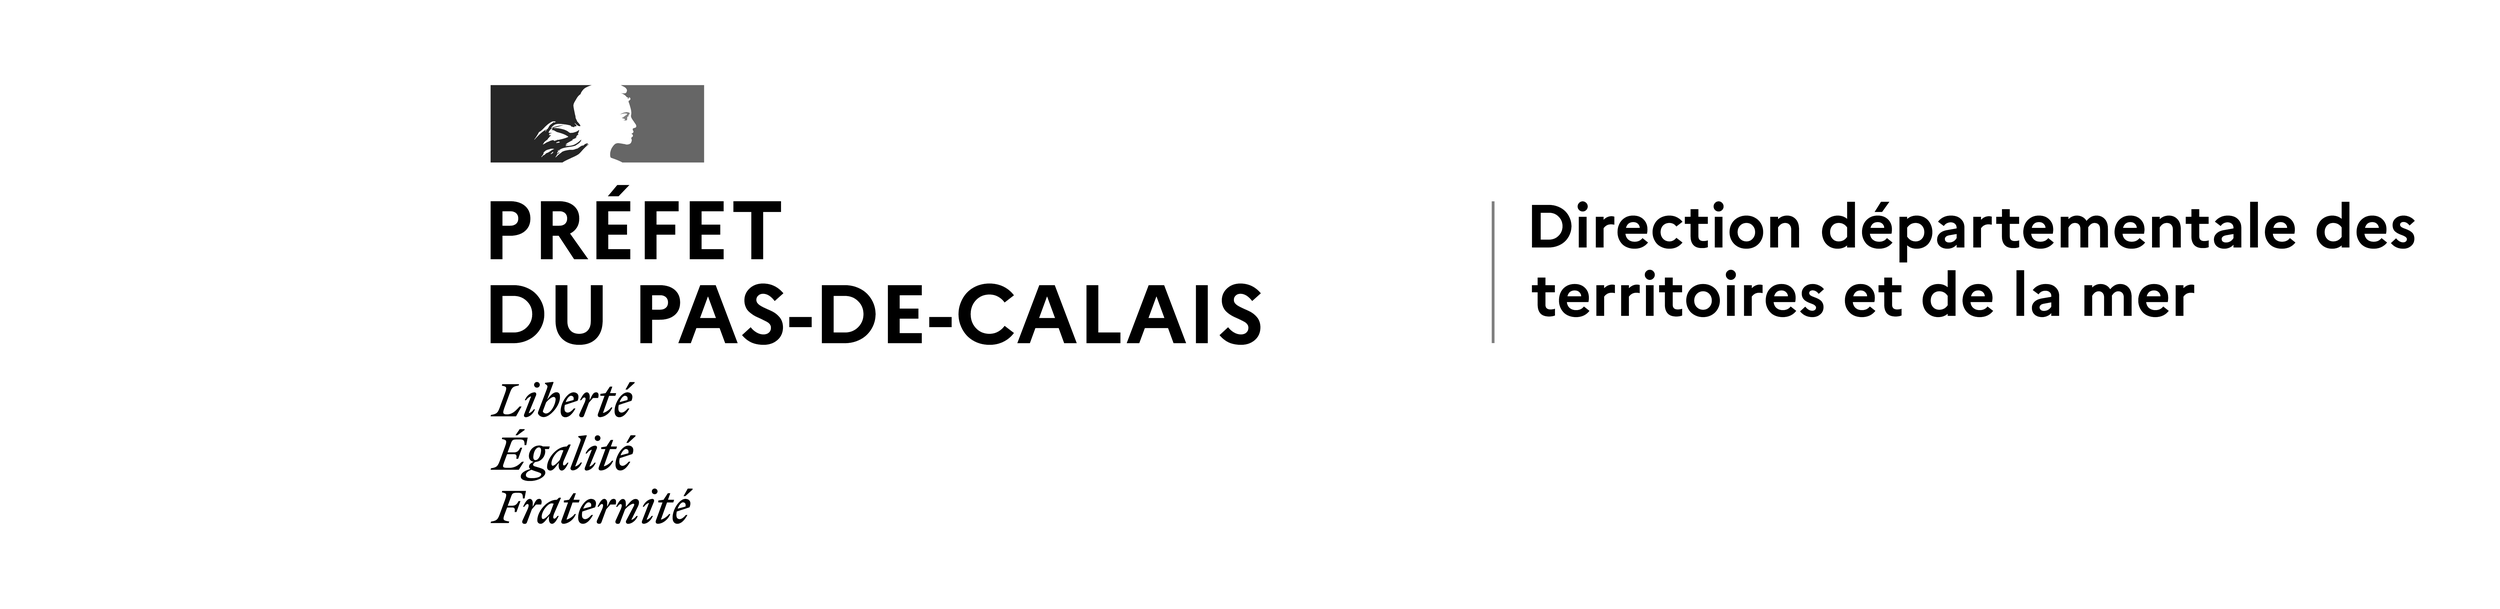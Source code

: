 \usetikzlibrary{svg.path}

% les couleurs de la marianne
\definecolor{bleumarianne}{gray}{.15}
\definecolor{rougemarianne}{gray}{.4}

\begin{tikzpicture}[x=1pt,y=1pt,yscale=-1]
    % -- fond --
    \fill[white] svg{M 0 0 H 2683.8 V 767 H 0 Z};
    % -- Marianne --
    \fill[bleumarianne] svg{M 214.5 188.4 C 215.6 187.3 216.7 186.2 217.7 185 C 219.7 182.7 221.7 180.6 224 178.6 C 224.7 178 225.4 177.4 226.1 177 C 226.3 176.8 226.3 176.4 226.5 176.2 C 225.6 176.6 225 177.3 224 177.7 C 223.8 177.7 223.6 177.5 223.8 177.3 C 224.5 176.8 225.2 176.3 225.8 175.8 H 225.7 C 225.5 175.8 225.5 175.6 225.5 175.4 C 223 175 221.2 176.7 219.5 178.2 C 219.1 178.4 218.7 178 218.6 178 C 215.8 178.9 213.7 181.4 210.9 182.5 V 182.1 C 209.8 182.5 208.7 183.2 207.5 183.4 C 205.8 183.8 204.3 183.6 202.8 183.6 C 200.5 183.8 198.2 184.3 195.9 184.8 C 195.8 184.8 195.8 184.8 195.7 184.9 C 194.5 185.2 193.3 185.7 192.2 186.3 L 191.8 186.7 C 191.4 187.1 191 187.6 190.5 187.8 C 189.3 188.4 188.4 189.4 187.4 190.3 C 187.3 190.4 187.2 190.4 187.1 190.4 C 186.1 191.4 185.1 192.4 184.1 193.3 C 184 193.4 183.7 193.4 183.5 193.4 C 183.5 193.3 183.6 193.3 183.6 193.2 C 183.8 192.9 183.9 192.7 184.1 192.4 L 184.7 191.5 C 185 191.1 185.2 190.7 185.5 190.4 C 185.6 190.3 185.6 190.2 185.5 190.2 C 185.4 190.1 185.3 190.1 185.2 190.1 C 186.1 189.2 187.3 188.4 188.4 187.7 C 188.3 187.7 188.1 187.6 188.2 187.5 C 188.3 187.3 188.4 187.2 188.5 187 C 188.5 186.9 188.5 186.9 188.6 186.8 C 188.6 186.7 188.5 186.7 188.5 186.6 L 187.6 187.2 C 187.1 187.6 186.8 188.4 186.1 188.4 H 185.8 C 185.7 188.4 185.6 188.4 185.6 188.3 V 188.2 C 185.6 188.1 185.7 188.1 185.7 188 S 185.8 187.9 185.8 187.8 C 185.8 187.8 185.8 187.7 185.9 187.7 C 185.9 187.6 186 187.5 186 187.5 C 186 187.4 186.1 187.4 186.1 187.3 C 186.2 187.2 186.3 187 186.3 186.9 C 186.3 186.8 186.4 186.8 186.4 186.7 C 186.5 186.6 186.5 186.5 186.6 186.4 C 186.7 186.2 186.6 186.1 186.5 186.1 C 186.8 185.6 187.3 185.3 187.8 185 H 187.7 C 188.4 184.6 189.2 184.2 189.9 183.8 L 190.2 183.5 C 189.1 183.9 188.2 184.4 187.2 185 C 187.2 185 187 185.1 186.9 185.2 C 186.9 185.2 186.7 185.3 186.4 185 V 184.9 C 186.6 184.5 187.2 184.3 187.5 184 C 187.7 184 187.9 184 187.9 184.2 C 194 179.5 202.3 180.6 209.3 178.2 C 209.9 177.8 210.4 177.4 211 177.1 C 211.9 176.7 212.7 175.8 213.8 175.2 C 215.3 174.1 216.4 172.7 217 170.9 C 217 170.7 216.8 170.5 216.8 170.5 C 214.3 173.1 211.5 175.2 208.5 176.7 C 204.5 178.8 200.2 178.4 196 179 C 196.2 178.6 196.6 178.6 196.9 178.6 C 196.9 178 197.3 177.8 197.7 177.5 H 198.3 C 198.5 177.5 198.5 177.1 198.7 177.1 C 199.1 177.1 199.7 176.9 199.5 176.9 C 198.9 176.1 197.8 177.5 196.9 176.9 C 197.3 176.5 197.1 176 197.5 175.8 H 198.3 C 198.3 175.4 198.7 175 198.7 175 C 201.5 173.3 204.2 172 206.8 170.5 C 206.2 170.5 205.9 171.1 205.3 170.7 C 205.7 170.7 205.3 170.1 205.7 170.1 C 207.8 169.5 209.5 168.4 211.6 167.6 C 210.8 167.6 210.3 168.2 209.5 167.6 C 209.9 167.4 210.1 167 210.6 167 V 166.4 C 210.6 166.2 210.8 166.2 211 166.2 C 210.8 166.2 210.6 166 210.6 166 C 210.8 165.6 211.4 165.8 211.7 165.4 C 211.5 165.4 211.1 165.4 211.1 165.2 C 211.7 164.4 212.6 164.3 213.6 164.1 C 213.4 163.7 212.8 164.1 212.8 163.7 C 212.8 163.5 213 163.5 213.2 163.5 H 212.8 C 212.4 163.3 212.6 162.9 212.6 162.7 C 213.7 161.4 213.7 159.7 214.3 158.2 C 214.1 158.2 213.9 158.2 213.9 158 C 212 160.1 209 160.8 206.2 161.6 H 204.9 C 204 162 202.6 162 201.7 161.4 C 200.9 161 200.6 160.5 199.8 159.9 C 198.3 159 196.8 158.2 195.1 157.6 C 190.4 156.1 185.5 155.3 180.6 155.5 C 182.7 154.4 185 154.3 187.2 153.6 C 190.4 152.7 193.4 151.5 196.8 151.7 C 196.2 151.5 195.5 151.7 194.9 151.7 C 192.3 151.5 189.6 152.3 186.8 152.8 C 184.9 153.2 183.2 153.9 181.3 154.3 C 180.2 154.7 179.6 155.8 178.3 155.6 V 155 C 180.2 152.7 182.5 150.5 185.5 150.3 C 188.9 149.7 192.1 150.3 195.5 150.7 C 198 150.9 200.2 151.5 202.7 152 C 203.6 152 203.8 153.5 204.6 153.7 C 205.7 154.1 206.9 153.7 208 154.5 C 208 154.1 207.8 153.7 208 153.4 C 208.8 152.6 209.7 153.6 210.5 153.2 C 212 152.3 209.2 150.6 208.4 149.2 C 208.4 149 208.6 148.8 208.6 148.8 C 210.1 150.1 211.2 151.6 213.1 152.6 C 214 153 216.3 153.5 215.9 152.4 C 215 150.3 213.1 148.6 211.5 146.7 V 145.9 C 211.1 145.9 211.1 145.7 210.9 145.5 V 144.7 C 210.1 144.3 210.3 143.6 210 143 C 209.4 142.1 209.8 140.7 209.4 139.6 C 209 138.5 208.8 137.5 208.6 136.4 C 208 133.2 207.3 130.4 206.9 127.3 C 206.5 123.7 209 120.9 210.7 117.7 C 212 115.4 213.5 113.2 216 111.7 C 216.6 109.4 218.1 107.5 219.6 105.7 C 221.1 103.9 223.6 102.7 225.4 101.9 C 228 100.7 230.4 100 230.4 100 H 100 V 200 H 192.7 C 196.3 197.4 199.9 196.2 204.9 193.7 C 207.3 192.7 212.7 190.2 214.5 188.4 M 185.5 174.8 C 185.1 174.8 184.4 175 184.6 174.6 C 184.8 173.7 186.1 173.7 186.9 173.3 C 187.3 173.1 187.8 172.7 188.2 172.9 C 188.6 173.5 189.1 173.3 189.5 173.7 C 188.3 174.8 186.8 174.3 185.5 174.8 M 156.5 170.7 S 156.3 170.5 156.3 170.3 C 158.8 167.1 160.6 164.1 162.4 160.7 C 164.9 159.4 166.9 157.5 168.8 155.4 C 172 152 175.4 149 179.4 147.1 C 180.9 146.5 182.8 146.7 184.3 147.3 C 183.7 148.1 182.8 147.9 182 148.4 C 181.8 148.4 181.6 148.4 181.4 148.2 C 181.6 148 181.6 147.8 181.6 147.6 C 179.7 149.7 177.1 150.6 175.6 153.1 C 174.5 155 173.7 157.4 171.3 158 C 170.5 158.2 171.5 157.4 171.1 157.6 C 165.2 161.2 161.1 165.6 156.5 170.7 M 172.2 158.2 C 172 158.6 171.8 158.6 171.6 159 C 171.4 159.4 171.2 159.6 170.8 159.8 C 170.6 159.8 170.4 159.8 170.4 159.6 C 170.6 158.8 171.2 158.1 171.9 157.9 C 172.2 157.8 172.2 158 172.2 158.2 M 181 186.5 C 180.9 186.7 180.7 186.9 180.5 187.1 C 180.7 187.1 180.9 187.3 180.7 187.4 C 180.3 187.8 179.8 188.2 179.3 188.4 H 179 C 178.8 188.6 178.5 188.8 178.3 189.1 C 178.1 189.3 177 189.2 177.3 188.9 C 177.8 188.5 178.2 188 178.7 187.6 C 179 187.4 179.3 187.1 179.5 186.8 C 179.6 186.6 179.7 186.5 179.9 186.4 C 180.2 186.2 181.2 186.1 181 186.5 M 177.6 185 C 176.8 185.5 176.1 186 175.4 186.5 C 174.6 187 173.7 187.3 172.9 187.7 C 172.8 187.6 172.7 187.6 172.6 187.6 C 171.9 188 171.3 188.5 170.7 189.1 L 170.4 189.4 L 170.1 189.7 L 169.7 190.1 C 169.6 190.2 169.6 190.3 169.4 190.4 C 169.3 190.5 169 190.5 169 190.3 C 168.9 190.4 168.8 190.4 168.7 190.5 C 168.6 190.6 168.5 190.6 168.4 190.7 H 168.2 C 168 190.9 167.7 191.1 167.5 191.3 C 167.1 191.7 166.7 192 166.4 192.5 V 192.6 L 166.3 192.7 S 166.3 192.8 166.2 192.8 C 166.2 192.9 166.1 192.9 166.1 193 C 166.1 193 166 193.1 165.9 193.1 L 165.8 193 S 165.8 192.9 165.7 192.9 C 165.6 192.8 165.6 192.7 165.5 192.6 V 192.5 C 165.7 192.3 165.9 192.1 166.1 191.8 C 166.2 191.7 166.2 191.6 166.3 191.6 C 166.4 191.5 166.5 191.3 166.6 191.2 C 166.6 191.1 166.7 191.1 166.7 191 C 166.9 190.7 167.1 190.5 167.3 190.2 L 167.4 190.1 C 167.5 190 167.6 189.8 167.7 189.7 S 167.8 189.5 167.9 189.3 V 189.2 C 168 189 168 188.9 168.1 188.8 V 188.7 C 168.1 188.6 168.1 188.6 168.2 188.5 C 168.2 188.4 168.2 188.3 168.3 188.2 V 188.1 C 168.5 187.7 168.8 187.4 169.1 187.1 H 169 C 168.7 187.3 168.5 187.5 168.3 187.7 C 168.1 187.9 167.7 187.6 168 187.4 C 168.2 187.3 168.3 187.1 168.4 187 C 168.7 186.7 169 186.3 169.4 186 C 169.6 185.8 169.8 185.7 170 185.6 L 170.1 185.5 C 170.2 185.3 170.4 185.2 170.5 185 C 172.3 183.3 175.4 183.3 177.7 182.2 C 178.6 181.8 179.8 182.4 180.7 182.2 C 181.3 182.2 181.8 182.2 182.4 182.6 C 180.7 182.9 179.2 184 177.6 185 M 181.5 171.8 C 181.3 171.6 182.1 171.8 182.3 171.4 H 180.8 C 180.6 171.4 180.6 171.2 180.6 171 C 179.7 171.2 178.5 171.6 177.6 171.8 C 176.3 172.2 175.1 173.1 173.6 173.5 C 171.5 174.3 169.8 176 167.6 176.7 C 167.4 176.7 167.4 176.5 167.4 176.3 C 167.6 175.7 168.3 175.5 168.7 175 C 168.7 174.8 168.7 174.6 168.5 174.6 C 170 172.5 172.1 171.4 174 169.7 V 169.1 C 174.6 168.3 175.5 168 175.9 167 C 176.1 166.4 176.9 165.7 177.8 165.3 C 177.6 165.1 177.2 165.1 177.2 164.7 C 176.4 164.7 175.7 165.1 174.9 164.5 C 175.3 164.2 175.7 164 176.1 163.8 C 175.9 163.8 175.8 163.7 175.7 163.5 C 175.5 163.1 176.1 162.7 176.6 162.6 C 177.4 162.4 178.3 162.4 178.9 161.8 C 177.6 161.6 176.1 162.2 174.7 161.4 C 175.6 158.9 177.2 156.9 179.4 155.7 C 179.6 155.7 180 155.7 180 155.9 C 180 156.8 179.4 157.6 178.5 157.8 C 180 158.2 181.5 158.2 183 158.9 C 182.8 159.3 182.4 159.1 182.2 159.1 C 183.1 159.7 184.3 159.3 185.2 160 C 184.6 160.6 184.1 160 183.5 160 C 189.4 161.7 195.6 163 200.5 166.8 C 196.3 168.9 192 169.8 187.5 170.8 C 186.9 170.8 186.6 170.8 186 170.6 C 186 170.8 186 171.2 185.8 171.2 C 185 171.2 184.5 171.2 183.9 171.6 C 183.2 172.2 182.1 172.4 181.5 171.8};
    \fill[rougemarianne] svg{M 375.5 100 H 268.1 S 268.3 100 269.1 100.5 C 270 101 271.1 101.6 271.8 101.9 C 273.2 102.6 274.5 103.5 275.4 104.9 C 275.8 105.5 276.3 106.6 276 107.4 C 275.6 108.3 275.4 109.9 274.5 110.2 C 273.4 110.8 271.9 110.8 270.5 110.6 C 269.7 110.6 269 110.4 268.2 110.2 C 271 111.3 273.7 112.7 275.6 115.3 C 275.8 115.7 276.5 115.9 277.3 115.9 C 277.5 115.9 277.5 116.3 277.5 116.5 C 277.1 116.9 276.7 117.1 276.9 117.6 H 277.5 C 278.4 117.2 278.3 115.3 279.6 115.9 C 280.5 116.5 280.9 117.8 280.4 118.7 C 279.6 119.5 278.9 120 278.1 120.6 C 277.9 121 277.9 121.5 278.1 121.9 C 278.7 122.7 278.9 123.4 279 124.2 C 279.6 125.5 279.8 127 280.3 128.4 C 281.1 131.2 281.8 134.1 281.6 136.9 C 281.6 138.4 280.8 139.7 281.4 141.2 C 281.8 142.7 282.7 143.8 283.5 145.2 C 284.3 146.3 285 147.1 285.6 148.2 C 286.7 150 288.8 151.9 287.9 154.1 C 287.3 155.4 285.3 155.2 283.9 156 C 282.8 156.9 283.7 158.5 284.3 159.4 C 285.2 161.1 283.2 162.2 281.8 162.8 C 282.2 163.4 282.9 163.2 283.1 163.6 C 283.3 164.5 284.2 165.1 283.7 166.1 C 282.9 167.2 280.7 167.8 281.8 169.5 C 282.6 170.8 282.1 172.3 281.6 173.7 C 281 175.4 279.5 176.2 278.2 176.5 C 277.1 176.9 275.7 176.9 274.6 176.7 C 274.2 176.5 273.8 176.3 273.5 176.3 C 270.3 175.9 267.1 175 263.9 175 C 263 175.2 262 175.4 261.3 175.7 C 260.4 176.3 259.7 177 259 177.7 C 258.9 177.9 258.7 178 258.6 178.2 C 258.5 178.3 258.4 178.4 258.4 178.5 L 258.2 178.7 C 257.6 179.4 257.2 180.1 256.7 180.9 C 256.7 181 256.6 181 256.6 181 C 256.6 181.1 256.5 181.2 256.4 181.3 C 255.8 182.4 255.3 183.6 255 184.8 C 253.7 189.1 254.3 192.8 255.2 193.7 C 255.4 193.9 261.4 195.8 265.6 197.7 C 267.6 198.6 268.9 199.2 270.1 200 H 375.6 V 100 Z};
    \fill[gray] svg{M 274.5 136.6 C 275.3 136.8 276.4 136.8 276.4 137.2 C 276 138.7 273.8 139.1 272.6 140.6 H 272 C 271.4 141 271.6 141.9 271.1 141.9 C 270.5 141.7 270 141.9 269.4 142.1 C 270.2 142.9 271.1 143.4 272.2 143.2 C 272.4 143.2 272.8 143.6 272.8 144 C 272.8 144 273 144 273.2 143.8 C 273.4 143.8 273.6 143.8 273.6 144 V 144.8 C 273 145.6 272.1 145.2 271.3 145.4 C 272.8 145.8 274.3 145.8 275.7 145.4 C 276.8 145 275.7 143.1 276.5 142.2 C 276.1 142.2 276.5 141.6 276.1 141.6 C 276.5 141.2 276.9 140.7 277.2 140.5 C 277.6 140.5 278.1 140.3 278.3 139.9 C 278.3 139.5 277.5 139.3 277.7 139 C 278.8 138.2 279.8 137.1 279.4 136 C 279.2 135.4 277.7 135.4 276.8 135 S 274.7 135 273.6 135.2 C 272.7 135.2 271.7 135.8 270.8 136 C 269.5 136.4 268.3 137.1 267.2 137.9 C 268.5 137.3 269.8 137.1 271.3 136.8 C 272.4 136.6 273.3 136.4 274.5 136.6};
    % -- PRÉFET DU PAS-DE-CALAIS --
    \fill svg{M 100 325 V 250 H 124.7 Q 137.1 250 144.2 256 Q 151.3 262 151.3 272.4 Q 151.3 282.7 144.2 288.7 Q 137.1 294.7 124.7 294.7 H 115.2 V 325 Z M 115.2 281.7 H 125.4 Q 130.2 281.7 133 279.2 T 135.7 272.2 Q 135.7 267.9 132.9 265.4 Q 130.2 263 125.4 263 H 115.2 Z M 164.9 325 V 250 H 187.8 Q 200.2 250 207.3 256 Q 214.4 262 214.4 272.4 Q 214.4 279.1 211.3 284 Q 208.2 289 202.5 291.8 L 226 325 H 207.8 L 187.9 294.7 H 180.1 V 325 Z M 180.1 281.7 H 188.7 Q 193.5 281.7 196.1 279.3 Q 198.8 276.8 198.8 272.2 Q 198.8 267.9 196.1 265.4 T 188.7 263 H 180.1 Z M 236.6 325 V 250 H 280.3 V 263 H 251.8 V 280.3 H 276 V 293.3 H 251.8 V 312 H 280.3 V 325 Z M 251.4 243.6 L 263.5 229.1 H 279.1 L 265.2 243.6 Z M 299 325 V 250 H 342.7 V 263 H 314.2 V 280.3 H 338.4 V 293.3 H 314.2 V 325 Z M 357.1 325 V 250 H 400.8 V 263 H 372.3 V 280.3 H 396.5 V 293.3 H 372.3 V 312 H 400.8 V 325 Z M 413.4 263.9 V 250 H 474.9 V 263.9 H 451.8 V 325 H 436.6 V 263.9 Z M 100 433.5 V 358.5 H 129.4 Q 138.2 358.5 145.7 361.5 Q 153.2 364.5 158.3 369.6 Q 163.4 374.8 166.4 381.6 Q 169.3 388.5 169.3 396 T 166.4 410.4 T 158.3 422.4 Q 153.2 427.5 145.7 430.5 Q 138.2 433.5 129.4 433.5 Z M 115.2 419.7 H 129.7 Q 140 419.7 146.8 412.9 Q 153.7 406 153.7 396 Q 153.7 385.9 146.8 379.2 Q 140 372.4 129.7 372.4 H 115.2 Z M 183.8 404.2 V 358.5 H 199.1 V 405.4 Q 199.1 412.9 203.1 417.2 Q 207.1 421.4 214.3 421.4 Q 221.3 421.4 225.3 417.2 Q 229.3 412.9 229.3 405.4 V 358.5 H 244.6 V 404.2 Q 244.6 418.9 236.5 427.3 T 214.2 435.6 Q 200.1 435.6 191.9 427.3 Q 183.8 418.9 183.8 404.2 Z M 293.3 433.5 V 358.5 H 318 Q 330.4 358.5 337.5 364.5 Q 344.6 370.5 344.6 380.9 Q 344.6 391.2 337.5 397.2 Q 330.4 403.2 318 403.2 H 308.5 V 433.5 Z M 308.5 390.2 H 318.7 Q 323.5 390.2 326.3 387.7 T 329 380.7 Q 329 376.4 326.2 373.9 Q 323.5 371.5 318.7 371.5 H 308.5 Z M 342.3 433.5 L 370.6 358.5 H 390.5 L 418.9 433.5 H 402.8 L 395.6 414 H 365.6 L 358.4 433.5 Z M 370.3 401 H 390.9 L 380.6 372.9 Z M 424.6 423.1 L 435.7 412.9 Q 439.1 417.3 443.4 419.7 Q 447.7 422.2 452.2 422.2 Q 456.7 422.2 459.3 419.8 Q 461.9 417.5 461.9 413.5 Q 461.9 411.1 460.5 409.1 Q 459 407.1 456.5 405.8 Q 454.1 404.5 451 403 Q 448 401.5 444.8 400.1 Q 441.6 398.8 438.5 396.7 T 433 392.3 Q 430.5 389.9 429.1 386.2 Q 427.6 382.6 427.6 378.1 Q 427.6 369 434.4 362.7 Q 441.2 356.4 451.6 356.4 Q 467.3 356.4 477.9 369 L 466.7 379 Q 459.5 369.6 451.7 369.6 Q 447.9 369.6 445.5 371.9 Q 443 374.1 443 377.5 Q 443 379.6 444.2 381.4 Q 445.4 383.1 447.4 384.5 Q 449.4 385.8 451.9 387.1 Q 454.5 388.3 457.3 389.6 Q 460.2 390.8 463 392.2 Q 465.9 393.6 468.5 395.6 Q 471 397.6 473 400 Q 475 402.3 476.2 405.7 Q 477.4 409.1 477.4 413.2 Q 477.2 423.4 470.1 429.5 Q 463 435.6 452.5 435.6 Q 443.3 435.6 436.5 432.5 Q 429.8 429.3 424.6 423.1 Z M 485.5 412.7 V 399.6 H 514.4 V 412.7 Z M 527.6 433.5 V 358.5 H 557.1 Q 565.8 358.5 573.3 361.5 Q 580.8 364.5 585.9 369.6 Q 591.1 374.8 594 381.6 Q 596.9 388.5 596.9 396 T 594 410.4 Q 591.1 417.2 585.9 422.4 Q 580.8 427.5 573.3 430.5 Q 565.8 433.5 557.1 433.5 Z M 542.8 419.7 H 557.3 Q 567.6 419.7 574.4 412.9 Q 581.3 406 581.3 396 Q 581.3 385.9 574.4 379.2 Q 567.6 372.4 557.3 372.4 H 542.8 Z M 612.8 433.5 V 358.5 H 656.5 V 371.5 H 628 V 388.8 H 652.2 V 401.8 H 628 V 420.5 H 656.5 V 433.5 Z M 666.2 412.7 V 399.6 H 695.1 V 412.7 Z M 707 411.3 Q 704 404 704 396 T 707 380.8 Q 709.9 373.5 715 368.1 Q 720.2 362.7 727.7 359.5 Q 735.2 356.4 743.9 356.4 Q 753.8 356.4 762 360.4 Q 770.2 364.5 775.5 371.6 L 763.5 380.9 Q 760.1 376.1 755.1 373.4 Q 750.1 370.6 743.9 370.6 Q 733.4 370.6 726.5 377.9 Q 719.7 385.2 719.7 396 T 726.5 414.1 Q 733.4 421.4 743.9 421.4 Q 750.1 421.4 755.1 418.6 T 763.5 411.1 L 775.5 420.3 Q 770.2 427.5 762 431.6 T 743.9 435.6 Q 735.2 435.6 727.7 432.5 Q 720.2 429.3 715 423.9 Q 709.9 418.5 707 411.3 Z M 779.9 433.5 L 808.3 358.5 H 828.2 L 856.6 433.5 H 840.4 L 833.3 414 H 803.2 L 796.1 433.5 Z M 808 401 H 828.6 L 818.3 372.9 Z M 869.2 433.5 V 358.5 H 884.5 V 419.7 H 913 V 433.5 Z M 921.1 433.5 L 949.5 358.5 H 969.4 L 997.8 433.5 H 981.6 L 974.5 414 H 944.5 L 937.3 433.5 Z M 949.2 401 H 969.8 L 959.5 372.9 Z M 1010.5 433.5 V 358.5 H 1025.7 V 433.5 Z M 1041 423.1 L 1052 412.9 Q 1055.4 417.3 1059.7 419.7 Q 1064 422.2 1068.6 422.2 Q 1073.1 422.2 1075.6 419.8 Q 1078.2 417.5 1078.2 413.5 Q 1078.2 411.1 1076.8 409.1 Q 1075.3 407.1 1072.9 405.8 Q 1070.5 404.5 1067.4 403 Q 1064.3 401.5 1061.1 400.1 T 1054.8 396.7 Q 1051.7 394.7 1049.3 392.3 Q 1046.9 389.9 1045.4 386.2 Q 1043.9 382.6 1043.9 378.1 Q 1043.9 369 1050.7 362.7 Q 1057.5 356.4 1067.9 356.4 Q 1083.6 356.4 1094.2 369 L 1083.1 379 Q 1075.8 369.6 1068 369.6 Q 1064.2 369.6 1061.8 371.9 Q 1059.4 374.1 1059.4 377.5 Q 1059.4 379.6 1060.5 381.4 Q 1061.7 383.1 1063.7 384.5 Q 1065.7 385.8 1068.3 387.1 Q 1070.8 388.3 1073.6 389.6 Q 1076.5 390.8 1079.3 392.2 Q 1082.2 393.6 1084.8 395.6 Q 1087.3 397.6 1089.3 400 Q 1091.3 402.3 1092.5 405.7 Q 1093.7 409.1 1093.7 413.2 Q 1093.5 423.4 1086.4 429.5 Q 1079.3 435.6 1068.8 435.6 Q 1059.6 435.6 1052.8 432.5 Q 1046.1 429.3 1041 423.1 Z};
    % -- ligne verticale --
    \draw[line width=3.5, color=gray] svg{M 1394.2 250 V 433.5};
    % -- DDTM --
    \fill svg{M 1444.3 309.8 V 254.8 H 1465.9 Q 1472.3 254.8 1477.8 257 Q 1483.3 259.2 1487.1 262.9 Q 1490.9 266.7 1493 271.7 Q 1495.2 276.8 1495.2 282.3 T 1493 292.9 Q 1490.9 297.9 1487.1 301.7 Q 1483.3 305.4 1477.8 307.6 Q 1472.3 309.8 1465.9 309.8 Z M 1455.5 299.7 H 1466.1 Q 1473.7 299.7 1478.6 294.7 Q 1483.7 289.7 1483.7 282.3 Q 1483.7 274.9 1478.6 269.9 Q 1473.7 264.9 1466.1 264.9 H 1455.5 Z M 1505.1 261.4 Q 1503.2 259.4 1503.2 256.8 T 1505.1 252.2 Q 1507.1 250.2 1509.7 250.2 T 1514.3 252.2 Q 1516.2 254.1 1516.2 256.8 T 1514.3 261.4 Q 1512.4 263.3 1509.7 263.3 T 1505.1 261.4 Z M 1504.7 309.8 V 270.2 H 1514.7 V 309.8 Z M 1526.7 309.8 V 270.2 H 1536.7 V 274.1 Q 1541.2 269.4 1547.1 269.4 Q 1548.8 269.4 1550.6 270 V 280.4 Q 1548.3 279.9 1546.2 279.9 Q 1542.8 279.9 1540.4 281.4 Q 1538 282.9 1536.7 285 V 309.8 Z M 1554.7 290 Q 1554.7 284.1 1557.1 279.3 Q 1559.4 274.5 1564.1 271.5 T 1575.1 268.6 Q 1583.3 268.6 1588.3 273.6 Q 1593.3 278.6 1593.3 286.4 Q 1593.3 289.4 1592.7 292 H 1564.9 Q 1565.4 296.9 1568.6 299.7 Q 1571.8 302.4 1576.9 302.4 Q 1580.1 302.4 1582.7 301.2 Q 1585.3 299.9 1586.9 297.7 L 1594 303.4 Q 1591.2 307.1 1586.7 309.3 Q 1582.2 311.4 1576.7 311.4 Q 1571.6 311.4 1567.4 309.7 Q 1563.1 308 1560.4 305.1 Q 1557.7 302.1 1556.2 298.3 Q 1554.7 294.4 1554.7 290 Z M 1565.6 284.5 H 1583.4 Q 1583.3 281.4 1581.1 279.2 Q 1578.8 277 1575.1 277 Q 1567.5 277 1565.6 284.5 Z M 1601.4 298.2 Q 1599.9 294.4 1599.9 290 Q 1599.9 285.7 1601.4 281.8 Q 1602.9 277.9 1605.6 275 Q 1608.4 272 1612.6 270.3 Q 1616.7 268.6 1621.7 268.6 Q 1627 268.6 1631.3 270.8 Q 1635.6 272.9 1638.5 276.6 L 1630.6 282.7 Q 1627.4 278.1 1621.6 278.1 Q 1616.7 278.1 1613.4 281.4 Q 1610.3 284.8 1610.3 290 Q 1610.3 295.2 1613.5 298.6 Q 1616.7 302 1621.7 302 Q 1624.5 302 1626.8 300.7 Q 1629.1 299.5 1630.6 297.3 L 1638.5 303.4 Q 1635.6 307.1 1631.3 309.3 Q 1627 311.4 1621.7 311.4 Q 1616.7 311.4 1612.6 309.7 Q 1608.4 308 1605.6 305.1 Q 1602.9 302.1 1601.4 298.2 Z M 1641.6 279.3 V 270.2 H 1649 V 260.3 H 1659.1 V 270.2 H 1671.2 V 279.3 H 1659.1 V 295.4 Q 1659.1 301.5 1665.4 301.5 Q 1669.1 301.5 1671.3 300.6 V 309.4 Q 1668.6 310.6 1663.6 310.6 Q 1656.3 310.6 1652.7 306.7 Q 1649 302.7 1649 295.4 V 279.3 Z M 1680.6 261.4 Q 1678.7 259.4 1678.7 256.8 T 1680.6 252.2 Q 1682.5 250.2 1685.2 250.2 Q 1687.8 250.2 1689.7 252.2 Q 1691.6 254.1 1691.6 256.8 T 1689.7 261.4 Q 1687.8 263.3 1685.2 263.3 Q 1682.5 263.3 1680.6 261.4 Z M 1680.2 309.8 V 270.2 H 1690.2 V 309.8 Z M 1702 300.8 Q 1699.3 295.9 1699.3 290 T 1702 279.2 Q 1704.7 274.3 1709.7 271.5 Q 1714.7 268.6 1721 268.6 Q 1727.3 268.6 1732.3 271.5 Q 1737.3 274.3 1740 279.2 Q 1742.7 284.1 1742.7 290 T 1740 300.8 Q 1737.3 305.7 1732.3 308.6 Q 1727.3 311.4 1721 311.4 Q 1714.7 311.4 1709.7 308.6 Q 1704.7 305.7 1702 300.8 Z M 1712.9 281.5 Q 1709.7 284.8 1709.7 290 T 1712.9 298.6 Q 1716.2 302 1721.2 302 Q 1726 302 1729.1 298.5 Q 1732.3 295.1 1732.3 290 Q 1732.3 284.8 1729.1 281.5 Q 1726 278.1 1721.2 278.1 Q 1716.2 278.1 1712.9 281.5 Z M 1751.9 309.8 V 270.2 H 1761.9 V 273.3 Q 1766.8 268.6 1773.6 268.6 Q 1780.3 268.6 1784.7 273.2 Q 1789 277.8 1789 286.3 V 309.8 H 1778.9 V 286.6 Q 1778.9 282.7 1776.8 280.4 Q 1774.7 278.1 1771.1 278.1 Q 1765.4 278.1 1761.9 283.9 V 309.8 Z M 1821.1 300.7 Q 1818.7 295.8 1818.7 290 T 1821.1 279.4 Q 1823.4 274.5 1828.1 271.6 T 1838.8 268.6 Q 1846.2 268.6 1851.1 272.9 V 250.8 H 1861.2 V 309.8 H 1851.1 V 307.1 Q 1846.1 311.4 1838.8 311.4 Q 1832.7 311.4 1828.1 308.5 Q 1823.4 305.5 1821.1 300.7 Z M 1832.2 281.4 Q 1829.1 284.8 1829.1 290 T 1832.2 298.6 Q 1835.2 302 1840.2 302 Q 1847.1 302 1851.1 296.1 V 283.9 Q 1847.1 278.1 1840.2 278.1 Q 1835.2 278.1 1832.2 281.4 Z M 1870.3 290 Q 1870.3 284.1 1872.6 279.3 Q 1875 274.5 1879.7 271.5 T 1890.7 268.6 Q 1898.8 268.6 1903.9 273.6 Q 1908.9 278.6 1908.9 286.4 Q 1908.9 289.4 1908.3 292 H 1880.5 Q 1881 296.9 1884.2 299.7 Q 1887.4 302.4 1892.5 302.4 Q 1895.7 302.4 1898.3 301.2 Q 1900.9 299.9 1902.5 297.7 L 1909.6 303.4 Q 1906.8 307.1 1902.3 309.3 Q 1897.8 311.4 1892.3 311.4 Q 1887.2 311.4 1882.9 309.7 Q 1878.7 308 1876 305.1 Q 1873.3 302.1 1871.8 298.3 Q 1870.3 294.4 1870.3 290 Z M 1881.2 284.5 H 1899 Q 1898.9 281.4 1896.7 279.2 Q 1894.4 277 1890.7 277 Q 1883.1 277 1881.2 284.5 Z M 1886.6 263.9 L 1894.8 250.8 H 1905.6 L 1896.2 263.9 Z M 1918.6 329.2 V 270.2 H 1928.6 V 273 Q 1933.5 268.6 1940.9 268.6 Q 1945.5 268.6 1949.4 270.3 Q 1953.2 272 1955.8 275 Q 1958.3 277.9 1959.7 281.8 Q 1961.1 285.7 1961.1 290 Q 1961.1 294.3 1959.7 298.2 Q 1958.3 302.1 1955.8 305.1 Q 1953.2 308 1949.4 309.7 Q 1945.5 311.4 1940.9 311.4 Q 1933.5 311.4 1928.6 307 V 329.2 Z M 1928.6 296.1 L 1928.7 296 Q 1932.7 302 1939.5 302 Q 1944.5 302 1947.6 298.6 Q 1950.7 295.2 1950.7 290 T 1947.6 281.5 Q 1944.5 278.1 1939.5 278.1 Q 1932.7 278.1 1928.7 284 L 1928.6 283.9 Z M 1967.3 299.4 Q 1967.3 294.8 1970.7 291.6 Q 1974.1 288.3 1980.5 287.3 L 1992.4 285.2 V 284.2 Q 1992.4 281.1 1990.3 279.2 Q 1988.2 277.3 1984.8 277.3 Q 1981.9 277.3 1979.6 278.6 Q 1977.3 279.8 1975.9 282.1 L 1968.5 276.5 Q 1971.2 272.8 1975.5 270.7 T 1985.1 268.6 Q 1993.4 268.6 1997.9 273 Q 2002.5 277.3 2002.5 284.2 V 309.8 H 1992.4 V 306.2 Q 1990.5 308.5 1987.3 310 Q 1984.1 311.4 1980.6 311.4 Q 1974.6 311.4 1970.9 308.2 Q 1967.2 305 1967.2 299.4 Z M 1977.2 299 Q 1977.2 300.9 1978.7 302.2 Q 1980.2 303.4 1982.7 303.4 Q 1989 303.4 1992.4 297.8 V 292.4 L 1983.1 294 Q 1977.2 295 1977.2 299 Z M 2013.9 309.8 V 270.2 H 2023.9 V 274.1 Q 2028.4 269.4 2034.3 269.4 Q 2036 269.4 2037.8 270 V 280.4 Q 2035.5 279.9 2033.4 279.9 Q 2030.1 279.9 2027.6 281.4 Q 2025.2 282.9 2023.9 285 V 309.8 Z M 2043.6 279.3 V 270.2 H 2051 V 260.3 H 2061 V 270.2 H 2073.1 V 279.3 H 2061 V 295.4 Q 2061 301.5 2067.3 301.5 Q 2071 301.5 2073.2 300.6 V 309.4 Q 2070.5 310.6 2065.6 310.6 Q 2058.2 310.6 2054.6 306.7 Q 2050.9 302.7 2050.9 295.4 V 279.3 Z M 2078.5 290 Q 2078.5 284.1 2080.8 279.3 Q 2083.2 274.5 2087.9 271.5 T 2098.9 268.6 Q 2107 268.6 2112 273.6 Q 2117.1 278.6 2117.1 286.4 Q 2117.1 289.4 2116.5 292 H 2088.7 Q 2089.2 296.9 2092.3 299.7 Q 2095.5 302.4 2100.6 302.4 Q 2103.8 302.4 2106.5 301.2 Q 2109.1 299.9 2110.7 297.7 L 2117.8 303.4 Q 2115 307.1 2110.5 309.3 Q 2106 311.4 2100.5 311.4 Q 2095.3 311.4 2091.1 309.7 Q 2086.9 308 2084.2 305.1 Q 2081.4 302.1 2080 298.3 Q 2078.5 294.4 2078.5 290 Z M 2089.4 284.5 H 2107.2 Q 2107.1 281.4 2104.8 279.2 Q 2102.6 277 2098.8 277 Q 2091.3 277 2089.4 284.5 Z M 2126.8 309.8 V 270.2 H 2136.8 V 273.2 Q 2141.5 268.6 2147.7 268.6 Q 2151.7 268.6 2154.9 270.4 Q 2158.2 272.2 2160.1 275.5 Q 2162.7 272.3 2165.7 270.5 Q 2168.8 268.6 2173.1 268.6 Q 2179.5 268.6 2183.6 273 Q 2187.7 277.4 2187.7 285.5 V 309.8 H 2177.6 V 285.8 Q 2177.6 282.2 2175.8 280.2 T 2170.5 278.1 Q 2165.7 278.1 2162.3 283.7 Q 2162.3 284.3 2162.3 285.5 V 309.8 H 2152.2 V 285.8 Q 2152.2 282.2 2150.4 280.2 Q 2148.6 278.1 2145.2 278.1 Q 2143.6 278.1 2142.2 278.6 Q 2140.8 279.1 2139.8 280.1 Q 2138.8 281.1 2138.1 281.9 Q 2137.5 282.8 2136.8 284 V 309.8 Z M 2196.3 290 Q 2196.3 284.1 2198.7 279.3 Q 2201 274.5 2205.7 271.5 T 2216.7 268.6 Q 2224.9 268.6 2229.9 273.6 Q 2234.9 278.6 2234.9 286.4 Q 2234.9 289.4 2234.3 292 H 2206.6 Q 2207 296.9 2210.2 299.7 Q 2213.4 302.4 2218.5 302.4 Q 2221.7 302.4 2224.3 301.2 Q 2226.9 299.9 2228.5 297.7 L 2235.7 303.4 Q 2232.9 307.1 2228.4 309.3 Q 2223.9 311.4 2218.3 311.4 Q 2213.2 311.4 2209 309.7 Q 2204.8 308 2202 305.1 Q 2199.3 302.1 2197.8 298.3 Q 2196.3 294.4 2196.3 290 Z M 2207.2 284.5 H 2225 Q 2224.9 281.4 2222.7 279.2 Q 2220.5 277 2216.7 277 Q 2209.2 277 2207.2 284.5 Z M 2244.7 309.8 V 270.2 H 2254.6 V 273.3 Q 2259.5 268.6 2266.4 268.6 Q 2273.1 268.6 2277.4 273.2 Q 2281.8 277.8 2281.8 286.3 V 309.8 H 2271.6 V 286.6 Q 2271.6 282.7 2269.5 280.4 Q 2267.5 278.1 2263.8 278.1 Q 2258.1 278.1 2254.6 283.9 V 309.8 Z M 2288.2 279.3 V 270.2 H 2295.5 V 260.3 H 2305.6 V 270.2 H 2317.7 V 279.3 H 2305.6 V 295.4 Q 2305.6 301.5 2311.9 301.5 Q 2315.6 301.5 2317.8 300.6 V 309.4 Q 2315.1 310.6 2310.2 310.6 Q 2302.9 310.6 2299.2 306.7 Q 2295.5 302.7 2295.5 295.4 V 279.3 Z M 2324.6 299.4 Q 2324.6 294.8 2328.1 291.6 Q 2331.5 288.3 2337.9 287.3 L 2349.8 285.2 V 284.2 Q 2349.8 281.1 2347.7 279.2 Q 2345.6 277.3 2342.2 277.3 Q 2339.3 277.3 2337 278.6 Q 2334.7 279.8 2333.3 282.1 L 2325.9 276.5 Q 2328.6 272.8 2332.9 270.7 T 2342.5 268.6 Q 2350.8 268.6 2355.3 273 Q 2359.9 277.3 2359.9 284.2 V 309.8 H 2349.8 V 306.2 Q 2347.9 308.5 2344.7 310 Q 2341.5 311.4 2338 311.4 Q 2332 311.4 2328.3 308.2 Q 2324.6 305 2324.6 299.4 Z M 2334.5 299 Q 2334.5 300.9 2336 302.2 Q 2337.6 303.4 2340.1 303.4 Q 2346.3 303.4 2349.8 297.8 V 292.4 L 2340.5 294 Q 2334.5 295 2334.5 299 Z M 2371.3 309.8 V 250.8 H 2381.3 V 309.8 Z M 2390.4 290 Q 2390.4 284.1 2392.7 279.3 Q 2395.1 274.5 2399.8 271.5 T 2410.8 268.6 Q 2418.9 268.6 2424 273.6 Q 2429 278.6 2429 286.4 Q 2429 289.4 2428.4 292 H 2400.6 Q 2401.1 296.9 2404.3 299.7 Q 2407.5 302.4 2412.6 302.4 Q 2415.7 302.4 2418.4 301.2 Q 2421 299.9 2422.6 297.7 L 2429.7 303.4 Q 2426.9 307.1 2422.4 309.3 Q 2417.9 311.4 2412.4 311.4 Q 2407.3 311.4 2403 309.7 Q 2398.8 308 2396.1 305.1 Q 2393.4 302.1 2391.9 298.3 Q 2390.4 294.4 2390.4 290 Z M 2401.3 284.5 H 2419.1 Q 2419 281.4 2416.7 279.2 Q 2414.5 277 2410.7 277 Q 2403.2 277 2401.3 284.5 Z M 2459.5 300.7 Q 2457.1 295.8 2457.1 290 T 2459.5 279.4 Q 2461.8 274.5 2466.5 271.6 T 2477.2 268.6 Q 2484.6 268.6 2489.5 272.9 V 250.8 H 2499.5 V 309.8 H 2489.5 V 307.1 Q 2484.5 311.4 2477.2 311.4 Q 2471.1 311.4 2466.5 308.5 Q 2461.8 305.5 2459.5 300.7 Z M 2470.5 281.4 Q 2467.5 284.8 2467.5 290 T 2470.5 298.6 Q 2473.6 302 2478.6 302 Q 2485.5 302 2489.5 296.1 V 283.9 Q 2485.5 278.1 2478.6 278.1 Q 2473.6 278.1 2470.5 281.4 Z M 2508.7 290 Q 2508.7 284.1 2511 279.3 Q 2513.4 274.5 2518.1 271.5 T 2529.1 268.6 Q 2537.2 268.6 2542.3 273.6 Q 2547.3 278.6 2547.3 286.4 Q 2547.3 289.4 2546.7 292 H 2518.9 Q 2519.4 296.9 2522.6 299.7 Q 2525.8 302.4 2530.9 302.4 Q 2534.1 302.4 2536.7 301.2 Q 2539.3 299.9 2540.9 297.7 L 2548 303.4 Q 2545.2 307.1 2540.7 309.3 Q 2536.2 311.4 2530.7 311.4 Q 2525.6 311.4 2521.3 309.7 Q 2517.1 308 2514.4 305.1 Q 2511.7 302.1 2510.2 298.3 Q 2508.7 294.4 2508.7 290 Z M 2519.6 284.5 H 2537.4 Q 2537.3 281.4 2535 279.2 Q 2532.8 277 2529 277 Q 2521.5 277 2519.6 284.5 Z M 2553.1 304.1 L 2559.7 298 Q 2563.9 303.2 2568.8 303.2 Q 2571.1 303.2 2572.4 302.1 Q 2573.7 300.9 2573.7 299.1 Q 2573.7 297.7 2572.6 296.7 Q 2571.6 295.7 2570 295 Q 2568.4 294.2 2566.4 293.5 Q 2564.5 292.8 2562.5 291.8 Q 2560.5 290.8 2558.9 289.5 Q 2557.2 288.2 2556.2 285.9 Q 2555.2 283.7 2555.2 280.8 Q 2555.2 275.5 2559.2 272.1 Q 2563.2 268.6 2569.3 268.6 Q 2573.7 268.6 2577.6 270.5 Q 2581.6 272.4 2583.8 275.4 L 2577.1 281.4 Q 2573.6 276.8 2569.3 276.8 Q 2567.2 276.8 2566 277.8 Q 2564.8 278.7 2564.8 280.4 Q 2564.8 281.7 2565.8 282.8 Q 2566.8 283.8 2568.5 284.5 Q 2570.1 285.2 2572.1 285.9 Q 2574.1 286.6 2576 287.6 Q 2578 288.6 2579.6 289.9 Q 2581.3 291.2 2582.3 293.4 Q 2583.3 295.6 2583.3 298.5 Q 2583.2 304.5 2579 307.9 Q 2574.9 311.4 2569 311.4 Q 2559.2 311.4 2553.1 304.1 Z M 1444.2 367.7 V 358.6 H 1451.6 V 348.7 H 1461.6 V 358.6 H 1473.8 V 367.7 H 1461.6 V 383.7 Q 1461.6 389.9 1467.9 389.9 Q 1471.7 389.9 1473.9 389 V 397.7 Q 1471.1 399 1466.2 399 Q 1458.9 399 1455.2 395.1 Q 1451.6 391.1 1451.6 383.7 V 367.7 Z M 1479.1 378.4 Q 1479.1 372.5 1481.4 367.7 Q 1483.8 362.8 1488.5 359.9 T 1499.5 357 Q 1507.6 357 1512.7 362 Q 1517.7 366.9 1517.7 374.8 Q 1517.7 377.7 1517.1 380.4 H 1489.3 Q 1489.8 385.3 1493 388.1 Q 1496.2 390.8 1501.3 390.8 Q 1504.5 390.8 1507.1 389.6 Q 1509.7 388.3 1511.3 386.1 L 1518.4 391.7 Q 1515.6 395.5 1511.1 397.7 Q 1506.7 399.8 1501.1 399.8 Q 1496 399.8 1491.8 398.1 Q 1487.5 396.4 1484.8 393.4 Q 1482.1 390.5 1480.6 386.6 Q 1479.1 382.8 1479.1 378.4 Z M 1490 372.9 H 1507.8 Q 1507.7 369.7 1505.5 367.6 Q 1503.2 365.3 1499.5 365.3 Q 1491.9 365.3 1490 372.9 Z M 1527.4 398.2 V 358.6 H 1537.4 V 362.5 Q 1542 357.8 1547.9 357.8 Q 1549.5 357.8 1551.3 358.3 V 368.8 Q 1549.1 368.3 1547 368.3 Q 1543.6 368.3 1541.2 369.8 Q 1538.7 371.3 1537.4 373.4 V 398.2 Z M 1559.4 398.2 V 358.6 H 1569.4 V 362.5 Q 1574 357.8 1579.8 357.8 Q 1581.5 357.8 1583.3 358.3 V 368.8 Q 1581.1 368.3 1578.9 368.3 Q 1575.6 368.3 1573.1 369.8 Q 1570.7 371.3 1569.4 373.4 V 398.2 Z M 1591.8 349.7 Q 1589.9 347.8 1589.9 345.1 T 1591.8 340.6 Q 1593.7 338.6 1596.4 338.6 T 1600.9 340.6 Q 1602.8 342.5 1602.8 345.1 T 1600.9 349.7 Q 1599 351.7 1596.4 351.7 T 1591.8 349.7 Z M 1591.4 398.2 V 358.6 H 1601.3 V 398.2 Z M 1608.4 367.7 V 358.6 H 1615.8 V 348.7 H 1625.9 V 358.6 H 1638 V 367.7 H 1625.9 V 383.7 Q 1625.9 389.9 1632.2 389.9 Q 1635.9 389.9 1638.1 389 V 397.7 Q 1635.4 399 1630.5 399 Q 1623.1 399 1619.5 395.1 Q 1615.8 391.1 1615.8 383.7 V 367.7 Z M 1646.1 389.2 Q 1643.4 384.3 1643.4 378.4 T 1646.1 367.6 Q 1648.8 362.7 1653.8 359.9 Q 1658.8 357 1665.1 357 Q 1671.4 357 1676.4 359.9 Q 1681.4 362.7 1684 367.6 Q 1686.8 372.5 1686.8 378.4 T 1684 389.2 Q 1681.3 394.1 1676.4 396.9 Q 1671.4 399.8 1665.1 399.8 Q 1658.8 399.8 1653.8 396.9 Q 1648.8 394.1 1646.1 389.2 Z M 1657 369.8 Q 1653.7 373.2 1653.7 378.4 T 1657 387 Q 1660.3 390.3 1665.2 390.3 Q 1670 390.3 1673.2 386.9 Q 1676.4 383.5 1676.4 378.4 Q 1676.4 373.2 1673.2 369.8 Q 1670 366.4 1665.2 366.4 Q 1660.3 366.4 1657 369.8 Z M 1696.4 349.7 Q 1694.5 347.8 1694.5 345.1 T 1696.4 340.6 Q 1698.4 338.6 1701 338.6 T 1705.6 340.6 Q 1707.5 342.5 1707.5 345.1 T 1705.6 349.7 Q 1703.7 351.7 1701 351.7 T 1696.4 349.7 Z M 1696 398.2 V 358.6 H 1706 V 398.2 Z M 1718 398.2 V 358.6 H 1728 V 362.5 Q 1732.5 357.8 1738.4 357.8 Q 1740 357.8 1741.9 358.3 V 368.8 Q 1739.6 368.3 1737.5 368.3 Q 1734.1 368.3 1731.7 369.8 Q 1729.3 371.3 1727.9 373.4 V 398.2 Z M 1746 378.4 Q 1746 372.5 1748.3 367.7 Q 1750.7 362.8 1755.4 359.9 T 1766.4 357 Q 1774.5 357 1779.6 362 Q 1784.6 366.9 1784.6 374.8 Q 1784.6 377.7 1784 380.4 H 1756.2 Q 1756.7 385.3 1759.9 388.1 Q 1763.1 390.8 1768.2 390.8 Q 1771.4 390.8 1774 389.6 Q 1776.6 388.3 1778.2 386.1 L 1785.3 391.7 Q 1782.5 395.5 1778 397.7 Q 1773.5 399.8 1768 399.8 Q 1762.9 399.8 1758.6 398.1 Q 1754.4 396.4 1751.7 393.4 Q 1749 390.5 1747.5 386.6 Q 1746 382.8 1746 378.4 Z M 1756.9 372.9 H 1774.7 Q 1774.6 369.7 1772.3 367.6 Q 1770.1 365.3 1766.4 365.3 Q 1758.8 365.3 1756.9 372.9 Z M 1790.4 392.4 L 1797 386.3 Q 1801.2 391.6 1806.1 391.6 Q 1808.4 391.6 1809.7 390.5 Q 1811 389.3 1811 387.5 Q 1811 386.1 1809.9 385.1 Q 1808.9 384 1807.3 383.3 Q 1805.7 382.6 1803.7 381.9 Q 1801.8 381.2 1799.8 380.2 Q 1797.8 379.2 1796.2 377.9 Q 1794.6 376.5 1793.5 374.3 Q 1792.5 372.1 1792.5 369.2 Q 1792.5 363.9 1796.5 360.4 Q 1800.5 357 1806.6 357 Q 1811 357 1814.9 358.9 Q 1818.9 360.7 1821.1 363.7 L 1814.4 369.7 Q 1810.9 365.2 1806.6 365.2 Q 1804.5 365.2 1803.3 366.1 Q 1802.1 367.1 1802.1 368.8 Q 1802.1 370.1 1803.1 371.2 Q 1804.1 372.2 1805.8 372.9 Q 1807.4 373.6 1809.4 374.3 Q 1811.4 375 1813.3 376 Q 1815.3 377 1816.9 378.3 Q 1818.5 379.6 1819.5 381.8 Q 1820.6 384 1820.6 386.9 Q 1820.5 392.9 1816.3 396.3 Q 1812.2 399.8 1806.3 399.8 Q 1796.5 399.8 1790.4 392.4 Z M 1848.2 378.4 Q 1848.2 372.5 1850.5 367.7 Q 1852.9 362.8 1857.5 359.9 T 1868.5 357 Q 1876.7 357 1881.7 362 Q 1886.8 366.9 1886.8 374.8 Q 1886.8 377.7 1886.2 380.4 H 1858.4 Q 1858.9 385.3 1862 388.1 Q 1865.2 390.8 1870.3 390.8 Q 1873.5 390.8 1876.1 389.6 Q 1878.7 388.3 1880.4 386.1 L 1887.5 391.7 Q 1884.7 395.5 1880.2 397.7 Q 1875.7 399.8 1870.2 399.8 Q 1865 399.8 1860.8 398.1 Q 1856.6 396.4 1853.9 393.4 Q 1851.1 390.5 1849.6 386.6 Q 1848.2 382.8 1848.2 378.4 Z M 1859 372.9 H 1876.9 Q 1876.8 369.7 1874.5 367.6 Q 1872.3 365.3 1868.5 365.3 Q 1861 365.3 1859 372.9 Z M 1891.6 367.7 V 358.6 H 1899 V 348.7 H 1909.1 V 358.6 H 1921.2 V 367.7 H 1909.1 V 383.7 Q 1909.1 389.9 1915.4 389.9 Q 1919.1 389.9 1921.3 389 V 397.7 Q 1918.5 399 1913.6 399 Q 1906.3 399 1902.6 395.1 Q 1899 391.1 1899 383.7 V 367.7 Z M 1950.9 389.1 Q 1948.5 384.2 1948.5 378.4 Q 1948.5 372.6 1950.9 367.8 Q 1953.3 362.9 1957.9 360 T 1968.6 357 Q 1976 357 1980.9 361.3 V 339.2 H 1991 V 398.2 H 1980.9 V 395.4 Q 1976 399.8 1968.6 399.8 Q 1962.6 399.8 1957.9 396.8 Q 1953.3 393.9 1950.9 389.1 Z M 1962 369.8 Q 1959 373.1 1959 378.4 T 1962 387 Q 1965.1 390.3 1970.1 390.3 Q 1976.9 390.3 1980.9 384.5 V 372.3 Q 1976.9 366.4 1970.1 366.4 Q 1965.1 366.4 1962 369.8 Z M 2000.1 378.4 Q 2000.1 372.5 2002.5 367.7 Q 2004.8 362.8 2009.5 359.9 T 2020.5 357 Q 2028.7 357 2033.7 362 Q 2038.7 366.9 2038.7 374.8 Q 2038.7 377.7 2038.1 380.4 H 2010.3 Q 2010.8 385.3 2014 388.1 Q 2017.2 390.8 2022.3 390.8 Q 2025.5 390.8 2028.1 389.6 Q 2030.7 388.3 2032.3 386.1 L 2039.5 391.7 Q 2036.7 395.5 2032.2 397.7 Q 2027.7 399.8 2022.1 399.8 Q 2017 399.8 2012.8 398.1 Q 2008.5 396.4 2005.8 393.4 Q 2003.1 390.5 2001.6 386.6 Q 2000.1 382.8 2000.1 378.4 Z M 2011 372.9 H 2028.8 Q 2028.7 369.7 2026.5 367.6 Q 2024.2 365.3 2020.5 365.3 Q 2012.9 365.3 2011 372.9 Z M 2069.7 398.2 V 339.2 H 2079.6 V 398.2 Z M 2089.6 387.8 Q 2089.6 383.2 2093 379.9 Q 2096.4 376.7 2102.8 375.6 L 2114.7 373.6 V 372.6 Q 2114.7 369.4 2112.6 367.6 Q 2110.5 365.7 2107.1 365.7 Q 2104.2 365.7 2101.9 366.9 Q 2099.6 368.1 2098.2 370.4 L 2090.8 364.9 Q 2093.5 361.1 2097.8 359.1 Q 2102.1 357 2107.4 357 Q 2115.7 357 2120.2 361.4 Q 2124.8 365.7 2124.8 372.6 V 398.2 H 2114.7 V 394.5 Q 2112.8 396.9 2109.6 398.3 Q 2106.4 399.8 2103 399.8 Q 2096.9 399.8 2093.2 396.6 Q 2089.6 393.3 2089.6 387.8 Z M 2099.5 387.3 Q 2099.5 389.3 2101 390.5 Q 2102.5 391.8 2105 391.8 Q 2111.3 391.8 2114.7 386.2 V 380.7 L 2105.4 382.4 Q 2099.5 383.3 2099.5 387.3 Z M 2157.4 398.2 V 358.6 H 2167.4 V 361.6 Q 2172 357 2178.3 357 Q 2182.2 357 2185.5 358.8 Q 2188.7 360.5 2190.7 363.9 Q 2193.2 360.7 2196.3 358.9 Q 2199.4 357 2203.6 357 Q 2210 357 2214.2 361.4 Q 2218.3 365.8 2218.3 373.8 V 398.2 H 2208.2 V 374.2 Q 2208.2 370.6 2206.3 368.5 Q 2204.4 366.4 2201.1 366.4 Q 2196.3 366.4 2192.8 372.1 Q 2192.9 372.6 2192.9 373.8 V 398.2 H 2182.8 V 374.2 Q 2182.8 370.6 2180.9 368.5 Q 2179.1 366.4 2175.8 366.4 Q 2174.2 366.4 2172.8 367 Q 2171.4 367.5 2170.4 368.5 Q 2169.4 369.4 2168.7 370.3 T 2167.4 372.3 V 398.2 Z M 2226.9 378.4 Q 2226.9 372.5 2229.3 367.7 Q 2231.6 362.8 2236.3 359.9 T 2247.3 357 Q 2255.5 357 2260.5 362 Q 2265.5 366.9 2265.5 374.8 Q 2265.5 377.7 2264.9 380.4 H 2237.1 Q 2237.6 385.3 2240.8 388.1 Q 2244 390.8 2249.1 390.8 Q 2252.3 390.8 2254.9 389.6 Q 2257.5 388.3 2259.1 386.1 L 2266.2 391.7 Q 2263.4 395.5 2258.9 397.7 Q 2254.4 399.8 2248.9 399.8 Q 2243.8 399.8 2239.5 398.1 Q 2235.3 396.4 2232.6 393.4 Q 2229.9 390.5 2228.4 386.6 Q 2226.9 382.8 2226.9 378.4 Z M 2237.8 372.9 H 2255.6 Q 2255.5 369.7 2253.3 367.6 Q 2251 365.3 2247.3 365.3 Q 2239.7 365.3 2237.8 372.9 Z M 2275.2 398.2 V 358.6 H 2285.2 V 362.5 Q 2289.8 357.8 2295.7 357.8 Q 2297.3 357.8 2299.1 358.3 V 368.8 Q 2296.9 368.3 2294.7 368.3 Q 2291.4 368.3 2288.9 369.8 Q 2286.5 371.3 2285.2 373.4 V 398.2 Z};
    % -- devise --
    \fill svg{M 348.4 639.1 C 350.6 639.1 352.5 640.8 351.5 644.7 L 341.4 647.4 C 343 642.6 346 639.1 348.4 639.1 M 354 655.5 H 352 C 349.5 658.5 346.7 660.9 344 660.9 C 341.2 660.9 339.8 659.2 339.8 655.5 C 339.8 654 340 652.4 340.3 651 L 356.7 645.6 C 359.9 638 356 634.7 351.5 634.7 C 343.7 634.7 334.9 648.3 334.9 659 C 334.9 664.1 337.3 666.9 341.1 666.9 C 345.6 666.9 350.2 662.6 354 655.5 M 351.4 631.1 L 360.7 622.6 V 621.4 H 354.5 L 349 631.2 H 351.4 Z M 316.5 639.3 H 321.9 L 313.3 662.9 C 312.5 664.9 313.6 666.9 315.7 666.9 C 321.8 666.9 329.1 661.7 331.9 654.3 H 330.4 C 328.2 657.4 323.4 660.8 319.8 661.5 L 327.7 639.3 H 335.8 L 336.8 635.9 H 328.9 L 331.9 627.4 H 328.8 L 323.2 635.9 L 316.5 636.8 Z M 310.9 638.1 C 311.6 635.9 310.1 634.7 309 634.7 C 304.3 634.7 298.6 639 296.4 644.9 H 297.9 C 299.4 642.7 302 640.3 304.5 639.9 L 295.4 663.5 C 294.6 665.7 296.2 666.9 297.4 666.9 C 301.9 666.9 307.2 662.6 309.4 656.7 H 307.9 C 306.4 658.9 303.8 661.3 301.3 661.7 Z M 311.8 628.7 C 313.8 628.7 315.5 627 315.5 625 S 313.8 621.3 311.8 621.3 C 309.7 621.3 308.1 623 308.1 625 C 308.1 627.1 309.7 628.7 311.8 628.7 M 267.9 641.3 C 269.3 641.3 270.1 643.5 267.9 648.4 L 261.5 662.6 C 260.3 665.3 261.6 667 264.2 667 C 265.8 667 266.5 666.6 267.2 664.9 L 273.5 648.3 C 276.4 644.7 281.8 640.9 284.2 640.9 C 285.9 640.9 285.7 642.3 284.6 644.5 L 274.9 663 C 274 664.8 275.2 667 277.3 667 C 282 667 287.7 662.7 289.9 656.8 H 288.2 C 286.7 659 284.1 661.4 281.6 661.8 L 289.9 645 C 291 642.9 291.5 640.9 291.5 639.3 C 291.5 636.6 290 634.8 287.1 634.8 C 283 634.8 279.5 639.4 274.5 645.1 V 640.7 C 274.5 637.6 273.5 634.8 270.7 634.8 C 267.4 634.8 264.4 640 262 645 H 263.5 C 265.2 642.6 266.7 641.3 267.9 641.3 M 261.4 641.9 C 262.5 638 261.9 634.7 259 634.7 C 255.3 634.7 254.1 637.2 250.5 645 V 640.6 C 250.5 637.5 249.5 634.7 246.7 634.7 C 243.4 634.7 240.4 639.9 238 644.9 H 239.5 C 241.1 642.6 242.6 641.2 243.8 641.2 C 245.2 641.2 246 643.4 243.8 648.3 L 237.4 662.5 C 236.2 665.2 237.5 666.9 240.1 666.9 C 241.7 666.9 242.4 666.5 243.1 664.8 L 249.2 648.2 C 251 646 252.6 644.1 254.6 642 H 261.4 Z M 226.5 639.1 C 228.7 639.1 230.6 640.8 229.6 644.7 L 219.5 647.4 C 221.2 642.6 224.1 639.1 226.5 639.1 M 232.1 655.5 H 230.1 C 227.6 658.5 224.8 660.9 222.1 660.9 C 219.3 660.9 217.9 659.2 217.9 655.5 C 217.9 654 218.1 652.4 218.4 651 L 234.8 645.6 C 238 638 234.2 634.7 229.6 634.7 C 221.8 634.7 213 648.3 213 659 C 213 664.1 215.4 666.9 219.2 666.9 C 223.7 666.9 228.3 662.6 232.1 655.5 M 194.6 639.3 H 200 L 191.4 662.9 C 190.6 664.9 191.7 666.9 193.8 666.9 C 199.9 666.9 207.3 661.7 210 654.3 H 208.5 C 206.3 657.4 201.5 660.8 197.9 661.5 L 205.8 639.3 H 213.9 L 214.9 635.9 H 207 L 210 627.4 H 206.9 L 201.3 635.9 L 194.6 636.8 Z M 165.9 657.7 C 165.9 650.4 174 640.5 178.6 640.5 C 179.6 640.5 180.6 640.6 181.4 640.9 L 176.7 653.5 C 174 656.8 169.8 660.8 167.8 660.8 C 166.6 660.8 165.9 659.9 165.9 657.7 M 190.8 633.3 L 188.3 633.1 L 185.5 635.9 H 185 C 173.1 635.9 160.3 650.7 160.3 662.4 C 160.3 665.1 161.8 666.9 164.7 666.9 C 168.2 666.9 171.6 661.9 175.5 656.6 L 175.3 658.5 C 174.8 663.9 176.5 666.9 179.3 666.9 C 182.6 666.9 185.6 661.7 187.9 656.7 H 186.4 C 184.8 659 183.3 660.4 182.1 660.4 S 180 658.1 182.1 653.3 Z M 165.3 641.9 C 166.4 638 165.8 634.7 162.9 634.7 C 159.2 634.7 158 637.2 154.4 645 V 640.6 C 154.4 637.5 153.4 634.7 150.5 634.7 C 147.2 634.7 144.2 639.9 141.9 644.9 H 143.4 C 145 642.6 146.5 641.2 147.7 641.2 C 149.1 641.2 149.9 643.4 147.7 648.3 L 141.2 662.6 C 140 665.3 141.3 667 143.9 667 C 145.5 667 146.2 666.6 146.9 664.9 L 153.2 648.2 C 155 646 156.6 644.1 158.6 642 H 165.3 Z M 123.4 665.8 L 124 664 C 116.1 662.5 115.1 662.5 118.3 653.9 L 121.3 645.8 H 127.6 C 131.5 645.8 131.6 647.5 131 651.8 H 133.3 L 138.5 637.5 H 136.2 C 134.2 640.9 132.7 643.5 128.4 643.5 H 122.1 L 126.4 631.8 C 127.9 627.6 128.6 626.8 134 626.8 H 135.4 C 140.9 626.8 141.6 628.3 141.6 634.1 H 143.8 L 145.6 624.4 H 115.1 L 114.5 626.2 C 120.8 627.5 121.4 628.1 118.5 636.3 L 112 654 C 109 662.1 107.8 662.8 100.5 664.1 L 100 665.9 H 123.4 Z M 274.7 570.2 C 276.9 570.2 278.8 571.9 277.8 575.8 L 267.7 578.5 C 269.3 573.7 272.3 570.2 274.7 570.2 M 280.3 586.6 H 278.3 C 275.8 589.6 273 592 270.3 592 C 267.5 592 266.1 590.3 266.1 586.6 C 266.1 585.1 266.3 583.5 266.6 582.1 L 283 576.7 C 286.2 569.1 282.3 565.8 277.8 565.8 C 270 565.8 261.2 579.4 261.2 590.1 C 261.2 595.2 263.6 598 267.4 598 C 271.9 598.1 276.5 593.7 280.3 586.6 M 277.7 562.2 L 287 553.7 V 552.5 H 280.8 L 275.3 562.3 H 277.7 Z M 242.8 570.4 H 248.2 L 239.6 594 C 238.8 596 239.9 598 242 598 C 248.1 598 255.4 592.8 258.2 585.4 H 256.7 C 254.5 588.5 249.7 591.9 246.1 592.6 L 254 570.4 H 262.1 L 263.1 567 H 255.2 L 258.2 558.5 H 255.1 L 249.5 567 L 242.8 568 Z M 237.2 569.3 C 237.9 567.1 236.4 565.9 235.2 565.9 C 230.5 565.9 224.8 570.2 222.6 576.1 H 224.1 C 225.6 573.9 228.2 571.5 230.7 571.1 L 221.6 594.7 C 220.8 596.9 222.4 598.1 223.6 598.1 C 228.1 598.1 233.4 593.8 235.6 587.9 H 234.1 C 232.6 590.1 230 592.5 227.5 592.9 Z M 238.1 559.9 C 240.1 559.9 241.8 558.2 241.8 556.2 S 240.1 552.5 238.1 552.5 C 236 552.5 234.4 554.2 234.4 556.2 S 236 559.9 238.1 559.9 M 209.1 592.9 L 224.1 553.1 L 223.6 552.4 L 213.2 553.6 V 554.8 L 215.2 556.3 C 217 557.7 216.4 559 214.8 563.5 L 203.4 593.9 C 202.4 595.7 203.7 597.9 205.8 597.9 C 210.5 597.9 215.6 593.6 217.8 587.7 H 216.3 C 214.7 590 211.5 592.4 209.1 592.9 M 178.5 588.8 C 178.5 581.5 186.6 571.6 191.2 571.6 C 192.2 571.6 193.1 571.7 194 572 L 189.2 584.6 C 186.5 587.9 182.3 591.9 180.3 591.9 C 179.2 592 178.5 591 178.5 588.8 M 203.4 564.5 L 200.9 564.3 L 198.1 567.1 H 197.6 C 185.7 567.1 172.9 581.9 172.9 593.6 C 172.9 596.3 174.4 598.1 177.3 598.1 C 180.8 598.1 184.2 593.1 188.1 587.8 L 187.9 589.7 C 187.4 595.1 189.1 598.1 191.9 598.1 C 195.2 598.1 198.2 592.9 200.5 587.9 H 199 C 197.4 590.2 195.9 591.6 194.7 591.6 S 192.6 589.3 194.7 584.6 Z M 145.5 603.8 C 145.5 600.7 148.5 598.7 152.8 597 C 154.2 597.7 156.4 598.5 159.2 599.4 C 163.7 600.9 165.4 601.5 165.4 602.8 C 165.4 605.7 161.3 607.9 153.8 607.9 C 148.2 608 145.5 606.8 145.5 603.8 M 157.8 584.7 C 155.8 584.7 155.1 583 155.1 581.1 C 155.1 575.2 157.9 568.1 162.4 568.1 C 164.4 568.1 165.1 569.8 165.1 571.7 C 165.1 577.5 162.2 584.7 157.8 584.7 M 170.6 600.9 C 170.6 597.1 167.2 595.7 161.7 594.1 C 157 592.7 154.8 592.3 154.8 590.7 C 154.8 589.5 155.8 588 157.8 586.9 C 165.6 586.5 170.5 579.5 170.5 573.3 C 170.5 572.2 170.3 571.2 170 570.3 H 175.3 L 176.3 566.9 H 167.3 C 166.1 566.1 164.6 565.7 162.9 565.7 C 154.7 565.7 149.4 572.9 149.4 579.3 C 149.4 583.4 151.8 586.2 155.6 586.7 C 151.8 588.5 149.6 590.4 149.6 592.8 C 149.6 594.2 150.1 595.2 151.3 596.1 C 142.5 598.7 138.9 602 138.9 605.8 C 138.9 609.9 144.3 611.6 150.7 611.6 C 161.5 611.7 170.6 605.8 170.6 600.9 M 129.8 576.9 C 133.7 576.9 133.8 578.6 133.2 582.9 H 135.5 L 140.7 568.6 H 138.4 C 136.4 572 134.9 574.6 130.6 574.6 H 121.9 L 126.2 562.9 C 127.7 558.7 128.5 557.9 133.8 557.9 H 137.6 C 143.1 557.9 143.8 559.4 143.8 565.2 H 146 L 147.8 555.5 H 115.1 L 114.5 557.3 C 120.8 558.6 121.4 559.2 118.5 567.4 L 112 585.1 C 109 593.2 107.8 593.9 100.5 595.2 L 100 597 H 136.4 L 142.9 586.7 H 140.4 C 136.2 590.9 131.9 594.6 123.8 594.6 C 114.1 594.6 115 594.1 118.2 585.1 L 121.2 577 H 129.8 Z M 134.5 552.5 L 143.8 545.7 V 544.5 H 137.6 L 132.1 552.5 Z M 273.5 501.4 C 275.7 501.4 277.6 503.1 276.6 507 L 266.5 509.7 C 268.1 504.8 271.1 501.4 273.5 501.4 M 279.1 517.8 H 277.1 C 274.6 520.8 271.8 523.2 269.1 523.2 C 266.3 523.2 264.9 521.5 264.9 517.8 C 264.9 516.3 265.1 514.7 265.4 513.3 L 281.8 507.9 C 285 500.3 281.1 497 276.6 497 C 268.8 497 260 510.6 260 521.3 C 260 526.4 262.4 529.2 266.2 529.2 C 270.7 529.2 275.3 524.9 279.1 517.8 M 276.5 493.4 L 285.8 484.9 V 483.7 H 279.6 L 274.1 493.5 H 276.5 Z M 241.6 501.5 H 247.1 L 238.5 525.1 C 237.7 527.1 238.8 529.1 240.9 529.1 C 247 529.1 254.4 523.9 257.1 516.5 H 255.6 C 253.4 519.6 248.6 523 245 523.7 L 252.9 501.5 H 261 L 262 498.1 H 254.1 L 257.1 489.6 H 254 L 248.4 498.1 L 241.7 499 V 501.5 Z M 238.8 504.2 C 239.9 500.3 239.3 497 236.4 497 C 232.7 497 231.5 499.5 227.9 507.3 V 502.9 C 227.9 499.8 226.9 497 224.1 497 C 220.8 497 217.8 502.2 215.4 507.2 H 216.9 C 218.5 504.9 220 503.5 221.2 503.5 C 222.6 503.5 223.4 505.7 221.2 510.6 L 214.8 524.8 C 213.6 527.5 214.9 529.2 217.5 529.2 C 219.1 529.2 219.8 528.8 220.5 527.1 L 226.8 510.5 C 228.6 508.3 230.2 506.4 232.2 504.3 H 238.8 Z M 203.9 501.4 C 206.1 501.4 208 503.1 207 507 L 196.9 509.7 C 198.5 504.8 201.5 501.4 203.9 501.4 M 209.5 517.8 H 207.5 C 205 520.8 202.2 523.2 199.5 523.2 C 196.7 523.2 195.3 521.5 195.3 517.8 C 195.3 516.3 195.5 514.7 195.8 513.3 L 212.2 507.9 C 215.4 500.3 211.6 497 207 497 C 199.2 497 190.4 510.6 190.4 521.3 C 190.4 526.4 192.8 529.2 196.6 529.2 C 201.1 529.2 205.7 524.9 209.5 517.8 M 171.3 524.4 C 169.7 524.4 167.4 522.9 167.4 521.6 C 167.4 521.2 168.1 519.3 169 517 L 171.6 510 C 174.4 506.6 178.8 502.9 181.3 502.9 C 182.8 502.9 183.9 503.9 183.9 506 C 183.8 512.6 177.8 524.4 171.3 524.4 M 189.5 503.5 C 189.5 498.7 188.3 496.9 184.9 496.9 C 180.7 496.9 176.8 501.4 172.8 506.8 L 181.2 484.2 L 180.7 483.5 L 170.3 484.7 V 485.9 L 172.3 487.4 C 174.1 488.8 173.5 490.2 171.9 494.6 L 162.8 518.5 C 162 520.5 161.1 522.9 161.1 523.5 C 161.1 526.3 164.9 529 168.4 529 C 176.3 529.2 189.5 514.7 189.5 503.5 M 158.8 500.4 C 159.4 498.2 158 497 156.8 497 C 152.1 497 146.4 501.3 144.2 507.2 H 145.7 C 147.2 505 149.8 502.6 152.3 502.2 L 143.2 525.8 C 142.4 528 144 529.2 145.2 529.2 C 149.7 529.2 155 524.9 157.2 519 H 155.7 C 154.2 521.2 151.6 523.6 149.1 524 Z M 159.8 491 C 161.8 491 163.5 489.3 163.5 487.3 S 161.8 483.6 159.8 483.6 C 157.7 483.6 156.1 485.3 156.1 487.3 S 157.7 491 159.8 491 M 136.7 486.5 H 115.1 L 114.5 488.3 C 120.8 489.6 121.4 490.2 118.5 498.4 L 112 516.1 C 109 524.2 107.8 524.9 100.5 526.2 L 100 528 H 132.8 L 139.9 515.3 H 137.4 C 133.3 519.8 128.6 525.5 121.3 525.5 C 115.8 525.5 115 524.5 118.1 516 L 124.6 498.3 C 127.6 490.2 128.8 489.5 136.1 488.2 Z};
\end{tikzpicture}

